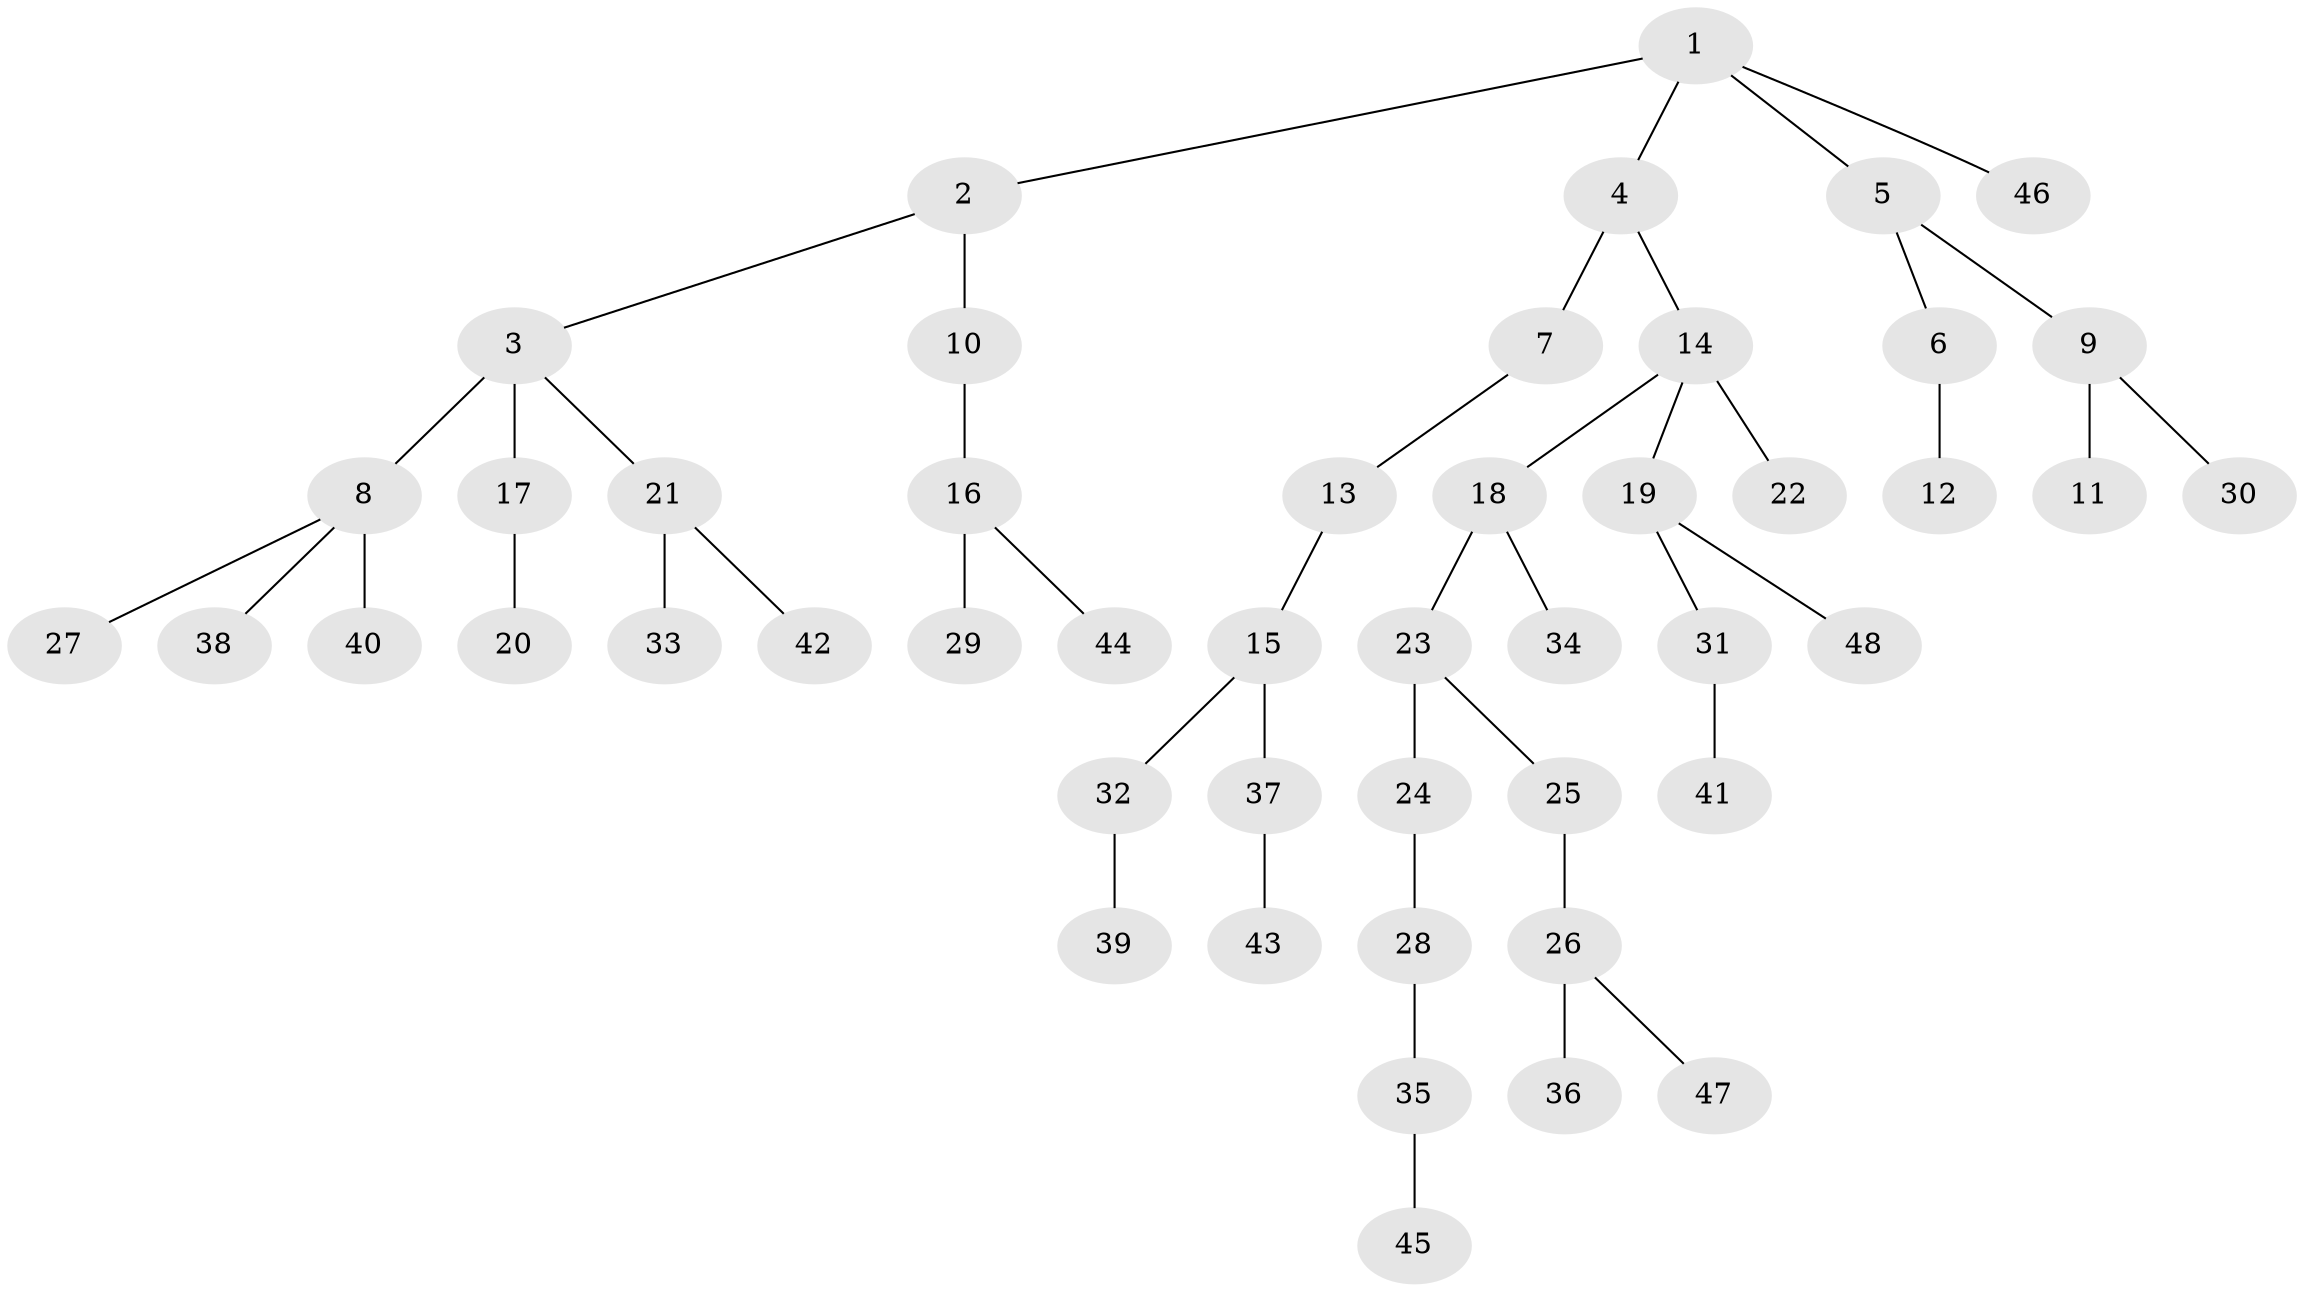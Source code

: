 // original degree distribution, {4: 0.09574468085106383, 6: 0.02127659574468085, 1: 0.5319148936170213, 3: 0.0851063829787234, 5: 0.031914893617021274, 2: 0.22340425531914893, 7: 0.010638297872340425}
// Generated by graph-tools (version 1.1) at 2025/36/03/09/25 02:36:30]
// undirected, 48 vertices, 47 edges
graph export_dot {
graph [start="1"]
  node [color=gray90,style=filled];
  1;
  2;
  3;
  4;
  5;
  6;
  7;
  8;
  9;
  10;
  11;
  12;
  13;
  14;
  15;
  16;
  17;
  18;
  19;
  20;
  21;
  22;
  23;
  24;
  25;
  26;
  27;
  28;
  29;
  30;
  31;
  32;
  33;
  34;
  35;
  36;
  37;
  38;
  39;
  40;
  41;
  42;
  43;
  44;
  45;
  46;
  47;
  48;
  1 -- 2 [weight=1.0];
  1 -- 4 [weight=1.0];
  1 -- 5 [weight=1.0];
  1 -- 46 [weight=1.0];
  2 -- 3 [weight=1.0];
  2 -- 10 [weight=1.0];
  3 -- 8 [weight=2.0];
  3 -- 17 [weight=1.0];
  3 -- 21 [weight=1.0];
  4 -- 7 [weight=2.0];
  4 -- 14 [weight=1.0];
  5 -- 6 [weight=1.0];
  5 -- 9 [weight=1.0];
  6 -- 12 [weight=3.0];
  7 -- 13 [weight=1.0];
  8 -- 27 [weight=1.0];
  8 -- 38 [weight=1.0];
  8 -- 40 [weight=1.0];
  9 -- 11 [weight=2.0];
  9 -- 30 [weight=1.0];
  10 -- 16 [weight=1.0];
  13 -- 15 [weight=1.0];
  14 -- 18 [weight=1.0];
  14 -- 19 [weight=1.0];
  14 -- 22 [weight=2.0];
  15 -- 32 [weight=1.0];
  15 -- 37 [weight=2.0];
  16 -- 29 [weight=2.0];
  16 -- 44 [weight=1.0];
  17 -- 20 [weight=2.0];
  18 -- 23 [weight=1.0];
  18 -- 34 [weight=1.0];
  19 -- 31 [weight=1.0];
  19 -- 48 [weight=1.0];
  21 -- 33 [weight=1.0];
  21 -- 42 [weight=1.0];
  23 -- 24 [weight=4.0];
  23 -- 25 [weight=1.0];
  24 -- 28 [weight=1.0];
  25 -- 26 [weight=1.0];
  26 -- 36 [weight=1.0];
  26 -- 47 [weight=1.0];
  28 -- 35 [weight=1.0];
  31 -- 41 [weight=1.0];
  32 -- 39 [weight=1.0];
  35 -- 45 [weight=1.0];
  37 -- 43 [weight=1.0];
}
